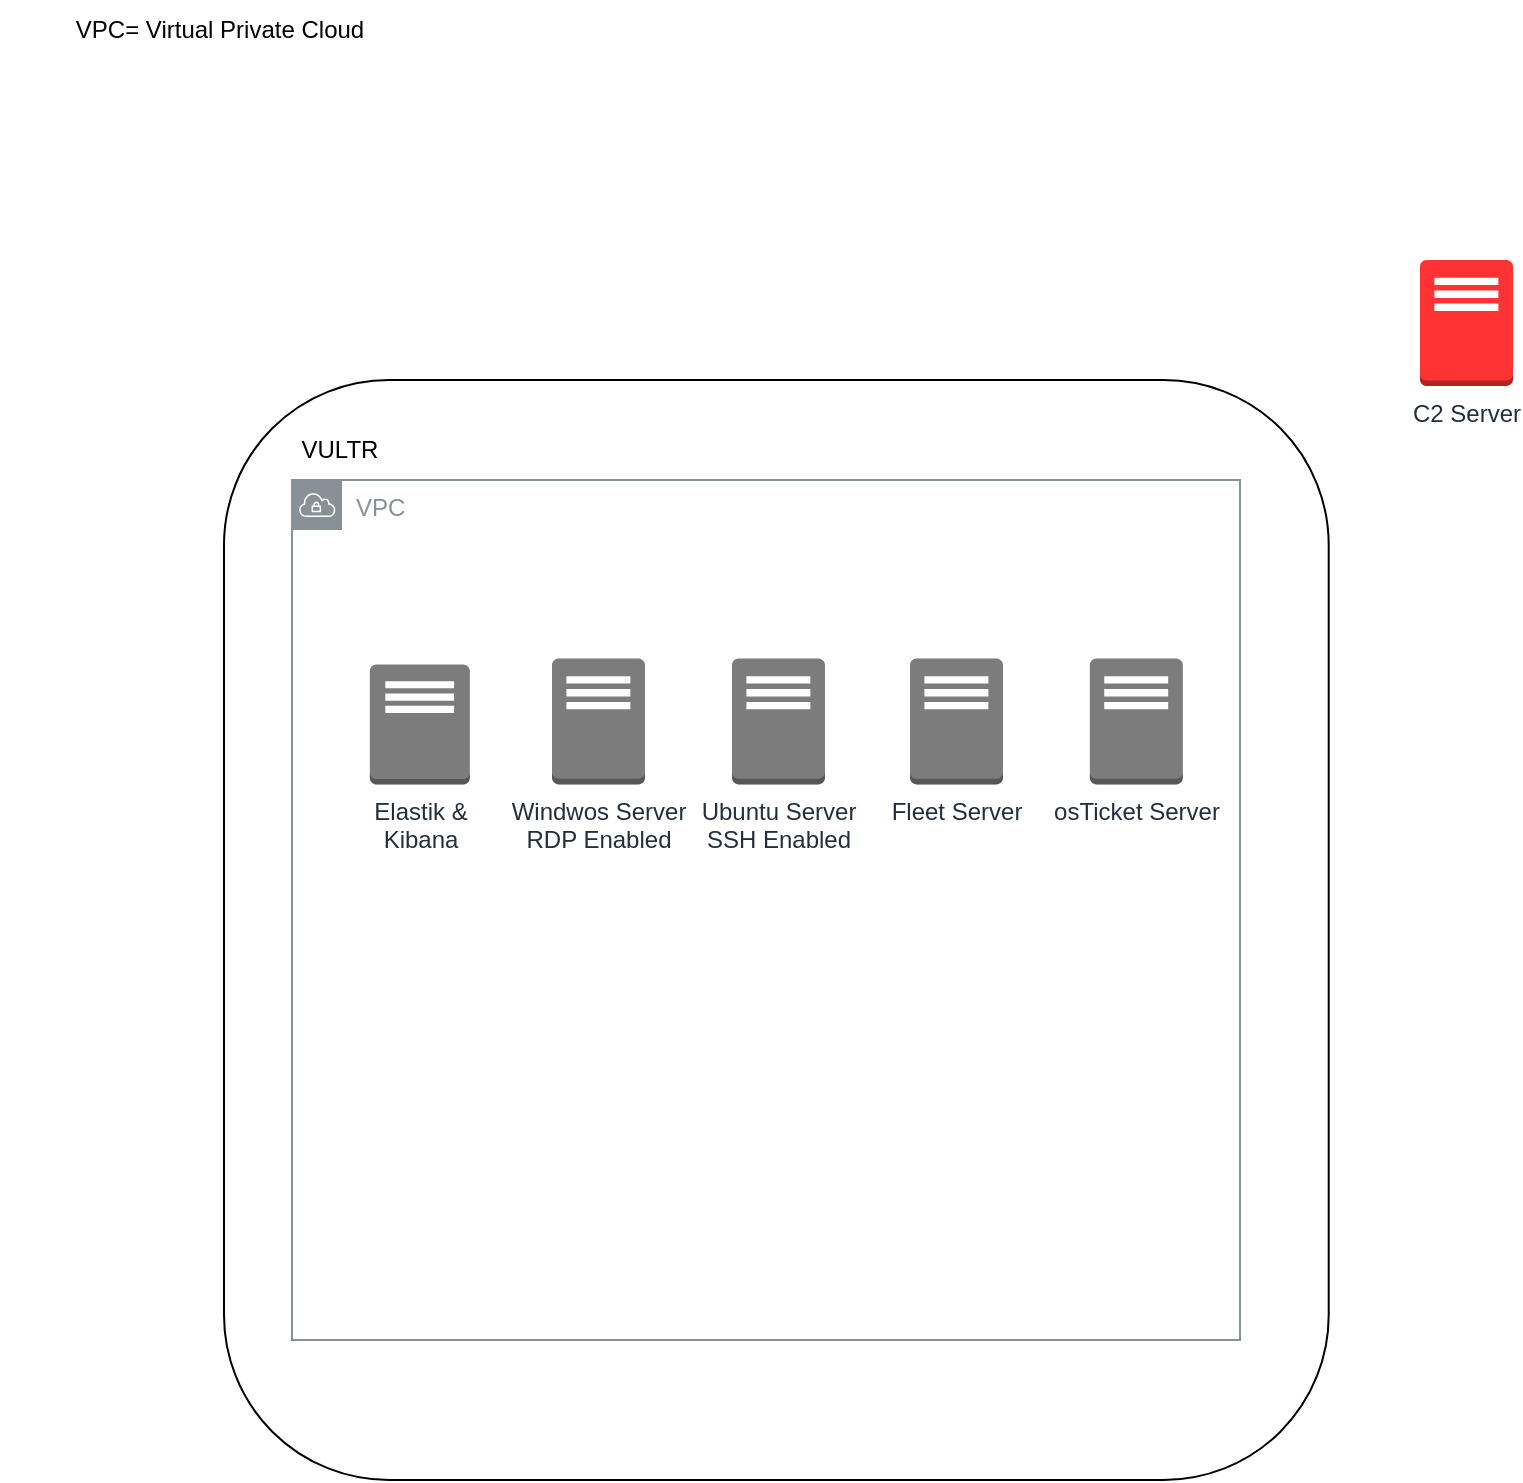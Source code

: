 <mxfile version="24.7.17">
  <diagram name="Pagina-1" id="3qMvsKIljHVbcYe3DlI8">
    <mxGraphModel dx="1434" dy="744" grid="1" gridSize="10" guides="1" tooltips="1" connect="1" arrows="1" fold="1" page="1" pageScale="1" pageWidth="827" pageHeight="1169" math="0" shadow="0">
      <root>
        <mxCell id="0" />
        <mxCell id="1" parent="0" />
        <mxCell id="nnkpt4qae2ps1eeqjS65-7" value="" style="rounded=1;whiteSpace=wrap;html=1;" vertex="1" parent="1">
          <mxGeometry x="152" y="300" width="552.35" height="550" as="geometry" />
        </mxCell>
        <mxCell id="nnkpt4qae2ps1eeqjS65-8" value="VULTR" style="text;html=1;align=center;verticalAlign=middle;whiteSpace=wrap;rounded=0;" vertex="1" parent="1">
          <mxGeometry x="180" y="320" width="60" height="30" as="geometry" />
        </mxCell>
        <mxCell id="nnkpt4qae2ps1eeqjS65-9" value="&lt;span style=&quot;color: rgb(35, 47, 62);&quot;&gt;Elastik &amp;amp;&lt;/span&gt;&lt;div style=&quot;color: rgb(35, 47, 62);&quot;&gt;Kibana&lt;/div&gt;" style="outlineConnect=0;dashed=0;verticalLabelPosition=bottom;verticalAlign=top;align=center;html=1;shape=mxgraph.aws3.traditional_server;fillColor=#7D7C7C;gradientColor=none;" vertex="1" parent="1">
          <mxGeometry x="224.92" y="442.22" width="50" height="60" as="geometry" />
        </mxCell>
        <mxCell id="nnkpt4qae2ps1eeqjS65-17" value="&lt;span style=&quot;color: rgb(35, 47, 62);&quot;&gt;Windwos Server&lt;/span&gt;&lt;div style=&quot;color: rgb(35, 47, 62);&quot;&gt;RDP Enabled&lt;/div&gt;" style="outlineConnect=0;dashed=0;verticalLabelPosition=bottom;verticalAlign=top;align=center;html=1;shape=mxgraph.aws3.traditional_server;fillColor=#7D7C7C;gradientColor=none;" vertex="1" parent="1">
          <mxGeometry x="316" y="439.22" width="46.5" height="63" as="geometry" />
        </mxCell>
        <mxCell id="nnkpt4qae2ps1eeqjS65-18" value="&lt;span style=&quot;color: rgb(35, 47, 62);&quot;&gt;Ubuntu Server&lt;/span&gt;&lt;div style=&quot;color: rgb(35, 47, 62);&quot;&gt;SSH Enabled&lt;/div&gt;" style="outlineConnect=0;dashed=0;verticalLabelPosition=bottom;verticalAlign=top;align=center;html=1;shape=mxgraph.aws3.traditional_server;fillColor=#7D7C7C;gradientColor=none;" vertex="1" parent="1">
          <mxGeometry x="406" y="439.22" width="46.5" height="63" as="geometry" />
        </mxCell>
        <mxCell id="nnkpt4qae2ps1eeqjS65-19" value="&lt;span style=&quot;color: rgb(35, 47, 62);&quot;&gt;Fleet Server&lt;/span&gt;" style="outlineConnect=0;dashed=0;verticalLabelPosition=bottom;verticalAlign=top;align=center;html=1;shape=mxgraph.aws3.traditional_server;fillColor=#7D7C7C;gradientColor=none;" vertex="1" parent="1">
          <mxGeometry x="495" y="439.22" width="46.5" height="63" as="geometry" />
        </mxCell>
        <mxCell id="nnkpt4qae2ps1eeqjS65-26" value="VPC" style="sketch=0;outlineConnect=0;gradientColor=none;html=1;whiteSpace=wrap;fontSize=12;fontStyle=0;shape=mxgraph.aws4.group;grIcon=mxgraph.aws4.group_vpc;strokeColor=#879196;fillColor=none;verticalAlign=top;align=left;spacingLeft=30;fontColor=#879196;dashed=0;" vertex="1" parent="1">
          <mxGeometry x="186" y="350" width="474" height="430" as="geometry" />
        </mxCell>
        <mxCell id="nnkpt4qae2ps1eeqjS65-20" value="&lt;span style=&quot;color: rgb(35, 47, 62);&quot;&gt;osTicket Server&lt;/span&gt;" style="outlineConnect=0;dashed=0;verticalLabelPosition=bottom;verticalAlign=top;align=center;html=1;shape=mxgraph.aws3.traditional_server;fillColor=#7D7C7C;gradientColor=none;" vertex="1" parent="1">
          <mxGeometry x="584.92" y="439.22" width="46.5" height="63" as="geometry" />
        </mxCell>
        <mxCell id="nnkpt4qae2ps1eeqjS65-21" value="&lt;span style=&quot;color: rgb(35, 47, 62);&quot;&gt;C2 Server&lt;/span&gt;" style="outlineConnect=0;dashed=0;verticalLabelPosition=bottom;verticalAlign=top;align=center;html=1;shape=mxgraph.aws3.traditional_server;fillColor=#FF3333;gradientColor=none;" vertex="1" parent="1">
          <mxGeometry x="750" y="240" width="46.5" height="63" as="geometry" />
        </mxCell>
        <mxCell id="nnkpt4qae2ps1eeqjS65-25" value="VPC= Virtual Private Cloud" style="text;html=1;align=center;verticalAlign=middle;whiteSpace=wrap;rounded=0;labelPosition=center;verticalLabelPosition=middle;" vertex="1" parent="1">
          <mxGeometry x="40" y="110" width="220" height="30" as="geometry" />
        </mxCell>
      </root>
    </mxGraphModel>
  </diagram>
</mxfile>

